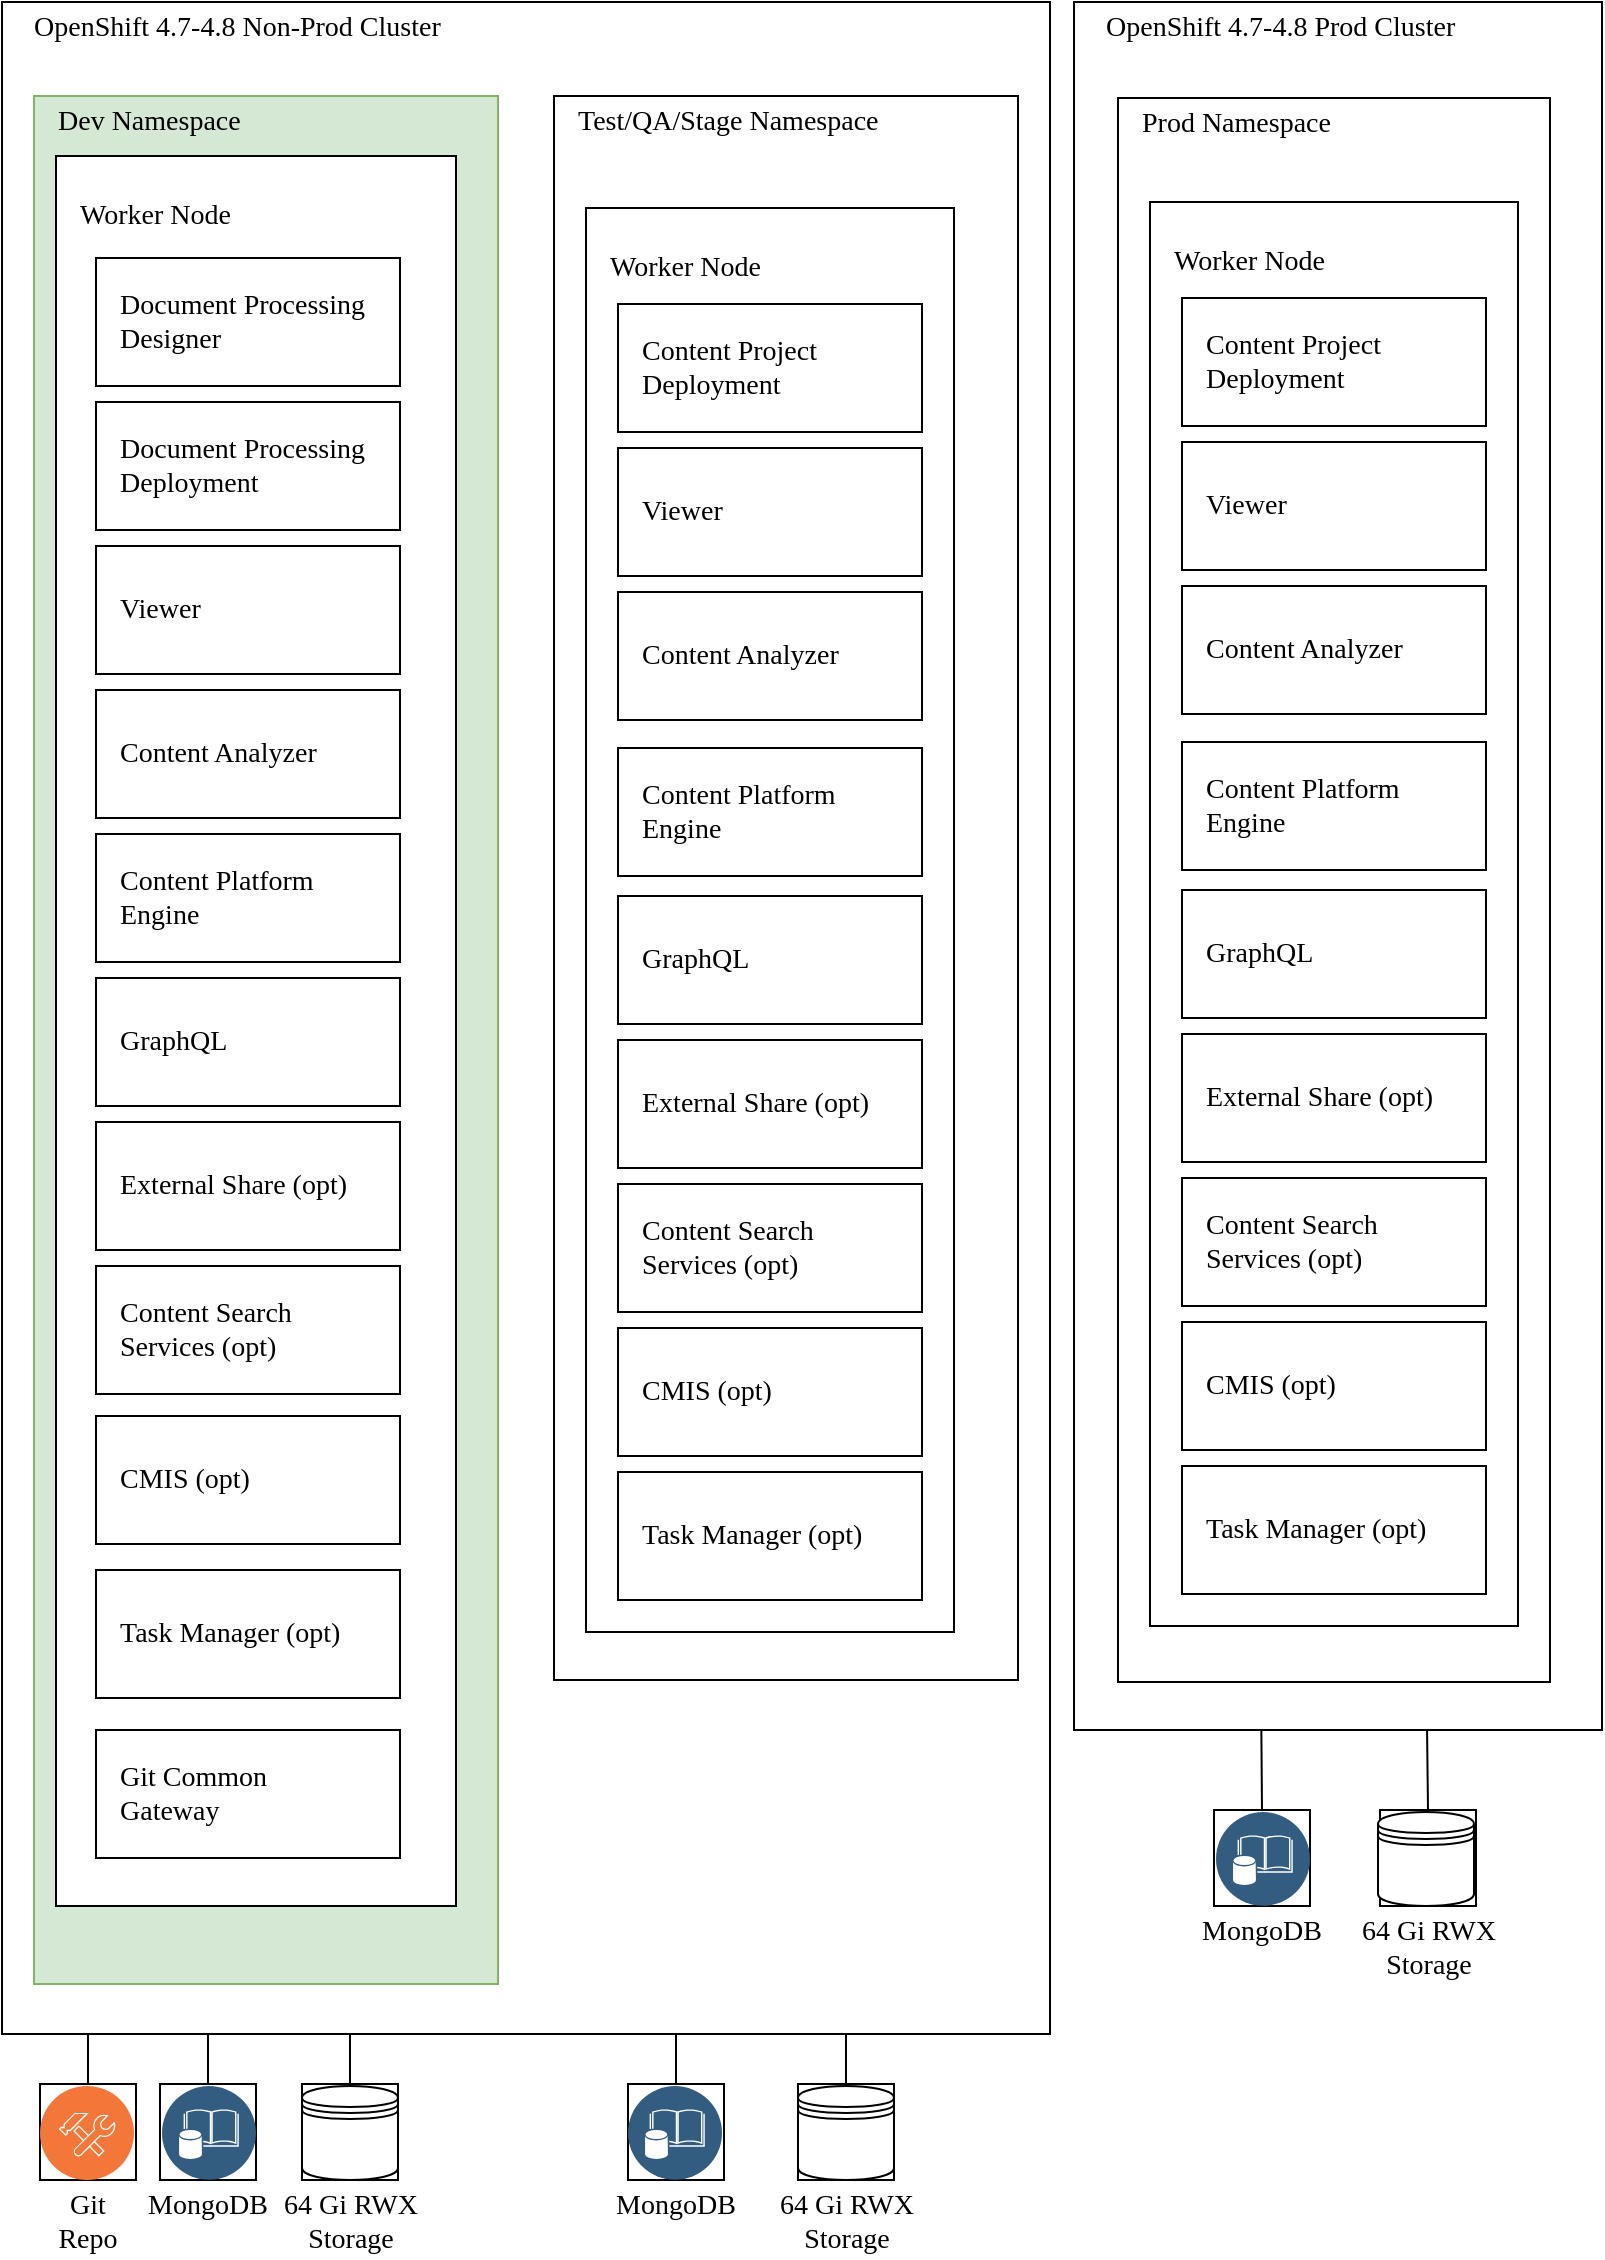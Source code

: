 ﻿<mxfile>
    <diagram id="XcWLXu15TUP_7ZAjLiGf" name="Page-1">
        <mxGraphModel dx="594" dy="560" grid="1" gridSize="8" guides="1" tooltips="1" connect="1" arrows="1" fold="1" page="1" pageScale="1" pageWidth="1169" pageHeight="827" background="#ffffff" math="0" shadow="0">
            <root>
                <MiscDiagram modelType="MiscDiagram" lastModifiedUserId="dbush@ibm.com" description="" lastModified="2022-01-25T15:43:50Z" _id="miscdiagram_SJRMSpBDt" label="Automation Document Processing on OCP" id="0">
                    <mxCell/>
                </MiscDiagram>
                <mxCell id="1" parent="0"/>
                <UserObject placeholders="1" label="64 Gi RWX Storage" Icon-Name="block-storage--alt" id="miscdiagram_SJRMSpBDt_23dyQ8eQTulz">
                    <mxCell style="shape=mxgraph.ibm2mondrian.base;shapeType=ln;shapeLayout=collapsed;colorFamily=cyan;colorBackground=noColor:noColor;html=1;whiteSpace=wrap;metaEdit=1;strokeWidth=1;collapsible=0;recursiveResize=0;expand=0;fontFamily=IBM Plex Sans;fontColor=#000000;fontSize=14;image=;verticalAlign=top;align=center;spacing=0;spacingLeft=0;spacingRight=0;spacingTop=0;spacingBottom=0;verticalLabelPosition=bottom;labelPosition=center;positionText=bottom;container=1;labelWidth=71;" parent="1" vertex="1">
                        <mxGeometry x="174" y="1057" width="48" height="48" as="geometry"/>
                    </mxCell>
                </UserObject>
                <mxCell id="6" value="" style="shape=datastore;whiteSpace=wrap;html=1;" vertex="1" parent="miscdiagram_SJRMSpBDt_23dyQ8eQTulz">
                    <mxGeometry y="1" width="48" height="47" as="geometry"/>
                </mxCell>
                <UserObject placeholders="1" label="MongoDB" Icon-Name="default" id="miscdiagram_SJRMSpBDt_33dyQ8eQEKWY">
                    <mxCell style="shape=mxgraph.ibm2mondrian.base;shapeType=pn;shapeLayout=collapsed;colorFamily=cyan;colorBackground=noColor:noColor;html=1;whiteSpace=wrap;metaEdit=1;strokeWidth=1;collapsible=0;recursiveResize=0;expand=0;fontFamily=IBM Plex Sans;fontColor=#000000;fontSize=14;image=;verticalAlign=top;align=center;spacing=0;spacingLeft=0;spacingRight=0;spacingTop=0;spacingBottom=0;verticalLabelPosition=bottom;labelPosition=center;positionText=bottom;container=1" parent="1" vertex="1">
                        <mxGeometry x="103" y="1057" width="48" height="48" as="geometry"/>
                    </mxCell>
                </UserObject>
                <mxCell id="3" value="" style="aspect=fixed;perimeter=ellipsePerimeter;html=1;align=center;shadow=0;dashed=0;fontColor=#4277BB;labelBackgroundColor=#ffffff;fontSize=12;spacingTop=3;image;image=img/lib/ibm/data/enterprise_data.svg;" parent="miscdiagram_SJRMSpBDt_33dyQ8eQEKWY" vertex="1">
                    <mxGeometry x="1" y="1" width="47" height="47" as="geometry"/>
                </mxCell>
                <UserObject placeholders="1" label="Git Repo" Icon-Name="archive" id="miscdiagram_SJRMSpBDt_43dyQ8eQdAwW">
                    <mxCell style="shape=mxgraph.ibm2mondrian.base;shapeType=ln;shapeLayout=collapsed;colorFamily=cyan;colorBackground=noColor:noColor;html=1;whiteSpace=wrap;metaEdit=1;strokeWidth=1;collapsible=0;recursiveResize=0;expand=0;fontFamily=IBM Plex Sans;fontColor=#000000;fontSize=14;image=;verticalAlign=top;align=center;spacing=0;spacingLeft=0;spacingRight=0;spacingTop=0;spacingBottom=0;verticalLabelPosition=bottom;labelPosition=center;positionText=bottom;container=1" parent="1" vertex="1">
                        <mxGeometry x="43" y="1057" width="48" height="48" as="geometry"/>
                    </mxCell>
                </UserObject>
                <mxCell id="miscdiagram_SJRMSpBDt_53dyQ8eQIuOo" style="edgeStyle=orthogonalEdgeStyle;rounded=1;orthogonalLoop=1;jettySize=auto;html=1;jumpStyle=arc;jumpSize=8;entryX=0.1;entryY=1;entryDx=0;entryDy=0;entryPerimeter=0;" parent="1" source="miscdiagram_SJRMSpBDt_43dyQ8eQdAwW" target="miscdiagram_SJRMSpBDt_183dyQ8eQNOLR" edge="1">
                    <mxGeometry relative="1" as="geometry"/>
                </mxCell>
                <mxCell id="miscdiagram_SJRMSpBDt_63dyQ8eQAOOI" style="edgeStyle=orthogonalEdgeStyle;rounded=1;orthogonalLoop=1;jettySize=auto;html=1;jumpStyle=arc;jumpSize=8;entryX=0.4;entryY=1;entryDx=0;entryDy=0;entryPerimeter=0;" parent="1" source="miscdiagram_SJRMSpBDt_33dyQ8eQEKWY" target="miscdiagram_SJRMSpBDt_183dyQ8eQNOLR" edge="1">
                    <mxGeometry relative="1" as="geometry"/>
                </mxCell>
                <mxCell id="miscdiagram_SJRMSpBDt_73dyQ8eQbeFv" style="edgeStyle=orthogonalEdgeStyle;rounded=1;orthogonalLoop=1;jettySize=auto;html=1;jumpStyle=arc;jumpSize=8;entryX=0.75;entryY=1;entryDx=0;entryDy=0;entryPerimeter=0;" parent="1" source="miscdiagram_SJRMSpBDt_23dyQ8eQTulz" target="miscdiagram_SJRMSpBDt_183dyQ8eQNOLR" edge="1">
                    <mxGeometry relative="1" as="geometry"/>
                </mxCell>
                <UserObject placeholders="1" label="64 Gi RWX Storage" Icon-Name="block-storage--alt" _id="userobject_3apRMGWoN5A" id="miscdiagram_SJRMSpBDt_83dyQ8eQoO37">
                    <mxCell style="shape=mxgraph.ibm2mondrian.base;shapeType=ln;shapeLayout=collapsed;colorFamily=cyan;colorBackground=noColor:noColor;html=1;whiteSpace=wrap;metaEdit=1;strokeWidth=1;collapsible=0;recursiveResize=0;expand=0;fontFamily=IBM Plex Sans;fontColor=#000000;fontSize=14;image=;verticalAlign=top;align=center;spacing=0;spacingLeft=0;spacingRight=0;spacingTop=0;spacingBottom=0;verticalLabelPosition=bottom;labelPosition=center;positionText=bottom;container=1;labelWidth=71;" parent="1" vertex="1">
                        <mxGeometry x="422" y="1057" width="48" height="48" as="geometry"/>
                    </mxCell>
                </UserObject>
                <mxCell id="7" value="" style="shape=datastore;whiteSpace=wrap;html=1;" vertex="1" parent="miscdiagram_SJRMSpBDt_83dyQ8eQoO37">
                    <mxGeometry y="1" width="48" height="47" as="geometry"/>
                </mxCell>
                <UserObject placeholders="1" label="MongoDB" Icon-Name="default" _id="userobject_3apRMGWWkxc" id="miscdiagram_SJRMSpBDt_93dyQ8eQgXHt">
                    <mxCell style="shape=mxgraph.ibm2mondrian.base;shapeType=pn;shapeLayout=collapsed;colorFamily=cyan;colorBackground=noColor:noColor;html=1;whiteSpace=wrap;metaEdit=1;strokeWidth=1;collapsible=0;recursiveResize=0;expand=0;fontFamily=IBM Plex Sans;fontColor=#000000;fontSize=14;image=;verticalAlign=top;align=center;spacing=0;spacingLeft=0;spacingRight=0;spacingTop=0;spacingBottom=0;verticalLabelPosition=bottom;labelPosition=center;positionText=bottom;container=1" parent="1" vertex="1">
                        <mxGeometry x="337" y="1057" width="48" height="48" as="geometry"/>
                    </mxCell>
                </UserObject>
                <mxCell id="4" value="" style="aspect=fixed;perimeter=ellipsePerimeter;html=1;align=center;shadow=0;dashed=0;fontColor=#4277BB;labelBackgroundColor=#ffffff;fontSize=12;spacingTop=3;image;image=img/lib/ibm/data/enterprise_data.svg;" parent="miscdiagram_SJRMSpBDt_93dyQ8eQgXHt" vertex="1">
                    <mxGeometry y="1" width="47" height="47" as="geometry"/>
                </mxCell>
                <mxCell id="miscdiagram_SJRMSpBDt_103dyQ8eQmP31" style="edgeStyle=orthogonalEdgeStyle;rounded=1;orthogonalLoop=1;jettySize=auto;html=1;jumpStyle=arc;jumpSize=8;entryX=0.3;entryY=1;entryDx=0;entryDy=0;entryPerimeter=0;" parent="1" source="miscdiagram_SJRMSpBDt_93dyQ8eQgXHt" target="miscdiagram_SJRMSpBDt_303dyQ8eQ5Lpj" edge="1">
                    <mxGeometry relative="1" as="geometry"/>
                </mxCell>
                <mxCell id="miscdiagram_SJRMSpBDt_113dyQ8eQbuem" style="edgeStyle=orthogonalEdgeStyle;rounded=1;orthogonalLoop=1;jettySize=auto;html=1;jumpStyle=arc;jumpSize=8;entryX=0.668;entryY=1.003;entryDx=0;entryDy=0;entryPerimeter=0;" parent="1" source="miscdiagram_SJRMSpBDt_83dyQ8eQoO37" target="miscdiagram_SJRMSpBDt_303dyQ8eQ5Lpj" edge="1">
                    <mxGeometry relative="1" as="geometry"/>
                </mxCell>
                <UserObject placeholders="1" label="64 Gi RWX Storage" Icon-Name="block-storage--alt" _id="userobject_3apSc9KiG1i" id="miscdiagram_SJRMSpBDt_123dyQ8eQMgog">
                    <mxCell style="shape=mxgraph.ibm2mondrian.base;shapeType=ln;shapeLayout=collapsed;colorFamily=cyan;colorBackground=noColor:noColor;html=1;whiteSpace=wrap;metaEdit=1;strokeWidth=1;collapsible=0;recursiveResize=0;expand=0;fontFamily=IBM Plex Sans;fontColor=#000000;fontSize=14;image=;verticalAlign=top;align=center;spacing=0;spacingLeft=0;spacingRight=0;spacingTop=0;spacingBottom=0;verticalLabelPosition=bottom;labelPosition=center;positionText=bottom;container=1;labelWidth=71;" parent="1" vertex="1">
                        <mxGeometry x="713" y="920" width="48" height="48" as="geometry"/>
                    </mxCell>
                </UserObject>
                <mxCell id="8" value="" style="shape=datastore;whiteSpace=wrap;html=1;" vertex="1" parent="miscdiagram_SJRMSpBDt_123dyQ8eQMgog">
                    <mxGeometry x="-1" y="1" width="48" height="47" as="geometry"/>
                </mxCell>
                <UserObject placeholders="1" label="MongoDB" Icon-Name="default" _id="userobject_3apSc9Kx78s" id="miscdiagram_SJRMSpBDt_133dyQ8eQyiKo">
                    <mxCell style="shape=mxgraph.ibm2mondrian.base;shapeType=pn;shapeLayout=collapsed;colorFamily=cyan;colorBackground=noColor:noColor;html=1;whiteSpace=wrap;metaEdit=1;strokeWidth=1;collapsible=0;recursiveResize=0;expand=0;fontFamily=IBM Plex Sans;fontColor=#000000;fontSize=14;image=;verticalAlign=top;align=center;spacing=0;spacingLeft=0;spacingRight=0;spacingTop=0;spacingBottom=0;verticalLabelPosition=bottom;labelPosition=center;positionText=bottom;container=1" parent="1" vertex="1">
                        <mxGeometry x="630" y="920" width="48" height="48" as="geometry"/>
                    </mxCell>
                </UserObject>
                <mxCell id="5" value="" style="aspect=fixed;perimeter=ellipsePerimeter;html=1;align=center;shadow=0;dashed=0;fontColor=#4277BB;labelBackgroundColor=#ffffff;fontSize=12;spacingTop=3;image;image=img/lib/ibm/data/enterprise_data.svg;" parent="miscdiagram_SJRMSpBDt_133dyQ8eQyiKo" vertex="1">
                    <mxGeometry x="1" y="1" width="47" height="47" as="geometry"/>
                </mxCell>
                <mxCell id="miscdiagram_SJRMSpBDt_143dyQ8eQigQQ" style="edgeStyle=orthogonalEdgeStyle;rounded=1;orthogonalLoop=1;jettySize=auto;html=1;jumpStyle=arc;jumpSize=8;entryX=0.3;entryY=1;entryDx=0;entryDy=0;entryPerimeter=0;" parent="1" source="miscdiagram_SJRMSpBDt_133dyQ8eQyiKo" target="miscdiagram_SJRMSpBDt_433dyQ8eQ85li" edge="1">
                    <mxGeometry relative="1" as="geometry"/>
                </mxCell>
                <mxCell id="miscdiagram_SJRMSpBDt_153dyQ8eQfI1h" style="edgeStyle=orthogonalEdgeStyle;rounded=1;orthogonalLoop=1;jettySize=auto;html=1;jumpStyle=arc;jumpSize=8;entryX=0.75;entryY=1;entryDx=0;entryDy=0;entryPerimeter=0;" parent="1" source="miscdiagram_SJRMSpBDt_123dyQ8eQMgog" target="miscdiagram_SJRMSpBDt_433dyQ8eQ85li" edge="1">
                    <mxGeometry relative="1" as="geometry"/>
                </mxCell>
                <UserObject placeholders="1" label="&lt;span style=&quot;font-family: &amp;#34;ibm plex sans&amp;#34;&quot;&gt;OpenShift 4.7-4.8 Non-Prod Cluster&lt;/span&gt;" Icon-Name="logo--openshift" id="miscdiagram_SJRMSpBDt_163dyQ8eQu5H7">
                    <mxCell style="shape=mxgraph.ibm2mondrian.base;shapeType=pg;shapeLayout=expanded;colorFamily=green;colorBackground=noColor:noColor;strokeWidth=1;html=1;whiteSpace=wrap;metaEdit=1;collapsible=0;recursiveResize=0;expand=0;fontFamily=IBM Plex Sans SmBld;fontSize=14;image=;verticalAlign=top;align=left;spacing=0;spacingLeft=16;spacingRight=16;spacingTop=0;spacingBottom=0;container=1;" parent="1" vertex="1">
                        <mxGeometry x="24" y="16" width="524" height="1016" as="geometry"/>
                    </mxCell>
                </UserObject>
                <UserObject placeholders="1" label="Test/QA/Stage Namespace" Icon-Name="border--none" _id="userobject_364sGXJ9f9r" id="miscdiagram_SJRMSpBDt_303dyQ8eQ5Lpj">
                    <mxCell style="shape=mxgraph.ibm2mondrian.base;shapeType=lg;shapeLayout=expanded;colorFamily=green;colorBackground=noColor:noColor;html=1;whiteSpace=wrap;metaEdit=1;strokeWidth=1;collapsible=0;recursiveResize=0;expand=0;fontFamily=IBM Plex Sans;fontColor=#000000;fontSize=14;image=;verticalAlign=top;align=left;spacing=0;spacingLeft=12;spacingRight=16;spacingTop=0;spacingBottom=0;container=1" parent="miscdiagram_SJRMSpBDt_163dyQ8eQu5H7" vertex="1">
                        <mxGeometry x="276" y="47" width="232" height="792" as="geometry"/>
                    </mxCell>
                </UserObject>
                <UserObject placeholders="1" label="&lt;div&gt;&lt;br&gt;&lt;/div&gt;Worker Node" Icon-Name="cloud-services" _id="userobject_364sGXJiiUp" id="miscdiagram_SJRMSpBDt_313dyQ8eQJH4q">
                    <mxCell style="shape=mxgraph.ibm2mondrian.base;shapeType=lg;shapeLayout=expanded;colorFamily=blue;colorBackground=noColor:noColor;html=1;whiteSpace=wrap;metaEdit=1;strokeWidth=1;collapsible=0;recursiveResize=0;expand=0;fontFamily=IBM Plex Sans;fontColor=#000000;fontSize=14;image=;verticalAlign=top;align=left;spacing=0;spacingLeft=12;spacingRight=16;spacingTop=0;spacingBottom=0;container=1" parent="miscdiagram_SJRMSpBDt_303dyQ8eQ5Lpj" vertex="1">
                        <mxGeometry x="16" y="56" width="184" height="712" as="geometry"/>
                    </mxCell>
                </UserObject>
                <UserObject placeholders="1" label="Content Project Deployment" Icon-Name="cube" _id="userobject_3apQcVnC9td" id="miscdiagram_SJRMSpBDt_323dyQ8eQrwTu">
                    <mxCell style="shape=mxgraph.ibm2mondrian.base;shapeType=lg;shapeLayout=expanded;colorFamily=green;colorBackground=noColor:noColor;html=1;whiteSpace=wrap;metaEdit=1;strokeWidth=1;collapsible=0;recursiveResize=0;expand=0;fontFamily=IBM Plex Sans;fontColor=#000000;fontSize=14;image=;verticalAlign=middle;align=left;spacing=0;spacingLeft=12;spacingRight=16;spacingTop=0;spacingBottom=0;container=1" parent="miscdiagram_SJRMSpBDt_313dyQ8eQJH4q" vertex="1">
                        <mxGeometry x="16" y="48" width="152" height="64" as="geometry"/>
                    </mxCell>
                </UserObject>
                <UserObject placeholders="1" label="Viewer" Icon-Name="cube" _id="userobject_3apQcVnudOW" id="miscdiagram_SJRMSpBDt_333dyQ8eQ8mIS">
                    <mxCell style="shape=mxgraph.ibm2mondrian.base;shapeType=lg;shapeLayout=expanded;colorFamily=green;colorBackground=noColor:noColor;html=1;whiteSpace=wrap;metaEdit=1;strokeWidth=1;collapsible=0;recursiveResize=0;expand=0;fontFamily=IBM Plex Sans;fontColor=#000000;fontSize=14;image=;verticalAlign=middle;align=left;spacing=0;spacingLeft=12;spacingRight=16;spacingTop=0;spacingBottom=0;container=1" parent="miscdiagram_SJRMSpBDt_313dyQ8eQJH4q" vertex="1">
                        <mxGeometry x="16" y="120" width="152" height="64" as="geometry"/>
                    </mxCell>
                </UserObject>
                <UserObject placeholders="1" label="Content Analyzer" Icon-Name="cube" _id="userobject_3apQcVoLvL0" id="miscdiagram_SJRMSpBDt_343dyQ8eQotst">
                    <mxCell style="shape=mxgraph.ibm2mondrian.base;shapeType=lg;shapeLayout=expanded;colorFamily=green;colorBackground=noColor:noColor;html=1;whiteSpace=wrap;metaEdit=1;strokeWidth=1;collapsible=0;recursiveResize=0;expand=0;fontFamily=IBM Plex Sans;fontColor=#000000;fontSize=14;image=;verticalAlign=middle;align=left;spacing=0;spacingLeft=12;spacingRight=16;spacingTop=0;spacingBottom=0;container=1" parent="miscdiagram_SJRMSpBDt_313dyQ8eQJH4q" vertex="1">
                        <mxGeometry x="16" y="192" width="152" height="64" as="geometry"/>
                    </mxCell>
                </UserObject>
                <UserObject placeholders="1" label="Content Platform Engine" Icon-Name="cube" _id="userobject_3apQcVomBbM" id="miscdiagram_SJRMSpBDt_353dyQ8eQ6K8t">
                    <mxCell style="shape=mxgraph.ibm2mondrian.base;shapeType=lg;shapeLayout=expanded;colorFamily=green;colorBackground=noColor:noColor;html=1;whiteSpace=wrap;metaEdit=1;strokeWidth=1;collapsible=0;recursiveResize=0;expand=0;fontFamily=IBM Plex Sans;fontColor=#000000;fontSize=14;image=;verticalAlign=middle;align=left;spacing=0;spacingLeft=12;spacingRight=16;spacingTop=0;spacingBottom=0;container=1" parent="miscdiagram_SJRMSpBDt_313dyQ8eQJH4q" vertex="1">
                        <mxGeometry x="16" y="270" width="152" height="64" as="geometry"/>
                    </mxCell>
                </UserObject>
                <UserObject placeholders="1" label="GraphQL" Icon-Name="cube" _id="userobject_3apQcVon9XT" id="miscdiagram_SJRMSpBDt_363dyQ8eQAEFn">
                    <mxCell style="shape=mxgraph.ibm2mondrian.base;shapeType=lg;shapeLayout=expanded;colorFamily=green;colorBackground=noColor:noColor;html=1;whiteSpace=wrap;metaEdit=1;strokeWidth=1;collapsible=0;recursiveResize=0;expand=0;fontFamily=IBM Plex Sans;fontColor=#000000;fontSize=14;image=;verticalAlign=middle;align=left;spacing=0;spacingLeft=12;spacingRight=16;spacingTop=0;spacingBottom=0;container=1" parent="miscdiagram_SJRMSpBDt_313dyQ8eQJH4q" vertex="1">
                        <mxGeometry x="16" y="344" width="152" height="64" as="geometry"/>
                    </mxCell>
                </UserObject>
                <UserObject placeholders="1" label="External Share (opt)" Icon-Name="cube" _id="userobject_3apQcVoJ0Qn" id="miscdiagram_SJRMSpBDt_373dyQ8eQenhk">
                    <mxCell style="shape=mxgraph.ibm2mondrian.base;shapeType=lg;shapeLayout=expanded;colorFamily=green;colorBackground=noColor:noColor;html=1;whiteSpace=wrap;metaEdit=1;strokeWidth=1;collapsible=0;recursiveResize=0;expand=0;fontFamily=IBM Plex Sans;fontColor=#000000;fontSize=14;image=;verticalAlign=middle;align=left;spacing=0;spacingLeft=12;spacingRight=16;spacingTop=0;spacingBottom=0;container=1" parent="miscdiagram_SJRMSpBDt_313dyQ8eQJH4q" vertex="1">
                        <mxGeometry x="16" y="416" width="152" height="64" as="geometry"/>
                    </mxCell>
                </UserObject>
                <UserObject placeholders="1" label="Content Search Services (opt)" Icon-Name="cube" _id="userobject_3apQcVow3PO" id="miscdiagram_SJRMSpBDt_383dyQ8eQVVRo">
                    <mxCell style="shape=mxgraph.ibm2mondrian.base;shapeType=lg;shapeLayout=expanded;colorFamily=green;colorBackground=noColor:noColor;html=1;whiteSpace=wrap;metaEdit=1;strokeWidth=1;collapsible=0;recursiveResize=0;expand=0;fontFamily=IBM Plex Sans;fontColor=#000000;fontSize=14;image=;verticalAlign=middle;align=left;spacing=0;spacingLeft=12;spacingRight=16;spacingTop=0;spacingBottom=0;container=1" parent="miscdiagram_SJRMSpBDt_313dyQ8eQJH4q" vertex="1">
                        <mxGeometry x="16" y="488" width="152" height="64" as="geometry"/>
                    </mxCell>
                </UserObject>
                <UserObject placeholders="1" label="CMIS (opt)" Icon-Name="cube" _id="userobject_3apQcVo5M7j" id="miscdiagram_SJRMSpBDt_393dyQ8eQqXN5">
                    <mxCell style="shape=mxgraph.ibm2mondrian.base;shapeType=lg;shapeLayout=expanded;colorFamily=green;colorBackground=noColor:noColor;html=1;whiteSpace=wrap;metaEdit=1;strokeWidth=1;collapsible=0;recursiveResize=0;expand=0;fontFamily=IBM Plex Sans;fontColor=#000000;fontSize=14;image=;verticalAlign=middle;align=left;spacing=0;spacingLeft=12;spacingRight=16;spacingTop=0;spacingBottom=0;container=1" parent="miscdiagram_SJRMSpBDt_313dyQ8eQJH4q" vertex="1">
                        <mxGeometry x="16" y="560" width="152" height="64" as="geometry"/>
                    </mxCell>
                </UserObject>
                <UserObject placeholders="1" label="Task Manager (opt)" Icon-Name="cube" _id="userobject_3apQcVo7I2g" id="miscdiagram_SJRMSpBDt_403dyQ8eQWRrk">
                    <mxCell style="shape=mxgraph.ibm2mondrian.base;shapeType=lg;shapeLayout=expanded;colorFamily=green;colorBackground=noColor:noColor;html=1;whiteSpace=wrap;metaEdit=1;strokeWidth=1;collapsible=0;recursiveResize=0;expand=0;fontFamily=IBM Plex Sans;fontColor=#000000;fontSize=14;image=;verticalAlign=middle;align=left;spacing=0;spacingLeft=12;spacingRight=16;spacingTop=0;spacingBottom=0;container=1" parent="miscdiagram_SJRMSpBDt_313dyQ8eQJH4q" vertex="1">
                        <mxGeometry x="16" y="632" width="152" height="64" as="geometry"/>
                    </mxCell>
                </UserObject>
                <UserObject placeholders="1" label="Dev Namespace" Icon-Name="border--none" id="miscdiagram_SJRMSpBDt_173dyQ8eQpiRh">
                    <mxCell style="shape=mxgraph.ibm2mondrian.base;shapeType=lg;shapeLayout=expanded;colorFamily=green;colorBackground=noColor:noColor;html=1;whiteSpace=wrap;metaEdit=1;strokeWidth=1;collapsible=0;recursiveResize=0;expand=0;fontFamily=IBM Plex Sans;fontSize=14;image=;verticalAlign=top;align=left;spacing=0;spacingLeft=12;spacingRight=16;spacingTop=0;spacingBottom=0;container=1;fillColor=#d5e8d4;strokeColor=#82b366;" parent="miscdiagram_SJRMSpBDt_163dyQ8eQu5H7" vertex="1">
                        <mxGeometry x="16" y="47" width="232" height="944" as="geometry"/>
                    </mxCell>
                </UserObject>
                <UserObject placeholders="1" label="&lt;div&gt;&lt;br&gt;&lt;/div&gt;Worker Node" Icon-Name="cloud-services" id="miscdiagram_SJRMSpBDt_183dyQ8eQNOLR">
                    <mxCell style="shape=mxgraph.ibm2mondrian.base;shapeType=lg;shapeLayout=expanded;colorFamily=blue;colorBackground=noColor:noColor;html=1;whiteSpace=wrap;metaEdit=1;strokeWidth=1;collapsible=0;recursiveResize=0;expand=0;fontFamily=IBM Plex Sans;fontColor=#000000;fontSize=14;image=;verticalAlign=top;align=left;spacing=0;spacingLeft=12;spacingRight=16;spacingTop=0;spacingBottom=0;container=1" parent="miscdiagram_SJRMSpBDt_173dyQ8eQpiRh" vertex="1">
                        <mxGeometry x="11" y="30" width="200" height="875" as="geometry"/>
                    </mxCell>
                </UserObject>
                <UserObject placeholders="1" label="Document Processing Designer" Icon-Name="cube" _id="userobject_3667dpUiJf2" id="miscdiagram_SJRMSpBDt_193dyQ8eQT9q7">
                    <mxCell style="shape=mxgraph.ibm2mondrian.base;shapeType=lg;shapeLayout=expanded;colorFamily=green;colorBackground=noColor:noColor;html=1;whiteSpace=wrap;metaEdit=1;strokeWidth=1;collapsible=0;recursiveResize=0;expand=0;fontFamily=IBM Plex Sans;fontColor=#000000;fontSize=14;image=;verticalAlign=middle;align=left;spacing=0;spacingLeft=12;spacingRight=16;spacingTop=0;spacingBottom=0;container=1" parent="miscdiagram_SJRMSpBDt_183dyQ8eQNOLR" vertex="1">
                        <mxGeometry x="20" y="51" width="152" height="64" as="geometry"/>
                    </mxCell>
                </UserObject>
                <UserObject placeholders="1" label="Document Processing Deployment" Icon-Name="cube" _id="userobject_3667mdD737Q" id="miscdiagram_SJRMSpBDt_203dyQ8eQCKjT">
                    <mxCell style="shape=mxgraph.ibm2mondrian.base;shapeType=lg;shapeLayout=expanded;colorFamily=green;colorBackground=noColor:noColor;html=1;whiteSpace=wrap;metaEdit=1;strokeWidth=1;collapsible=0;recursiveResize=0;expand=0;fontFamily=IBM Plex Sans;fontColor=#000000;fontSize=14;image=;verticalAlign=middle;align=left;spacing=0;spacingLeft=12;spacingRight=16;spacingTop=0;spacingBottom=0;container=1" parent="miscdiagram_SJRMSpBDt_183dyQ8eQNOLR" vertex="1">
                        <mxGeometry x="20" y="123" width="152" height="64" as="geometry"/>
                    </mxCell>
                </UserObject>
                <UserObject placeholders="1" label="Git Common Gateway" Icon-Name="cube" _id="userobject_3667Aq2Y8bL" id="miscdiagram_SJRMSpBDt_213dyQ8eQbRYQ">
                    <mxCell style="shape=mxgraph.ibm2mondrian.base;shapeType=lg;shapeLayout=expanded;colorFamily=green;colorBackground=noColor:noColor;html=1;whiteSpace=wrap;metaEdit=1;strokeWidth=1;collapsible=0;recursiveResize=0;expand=0;fontFamily=IBM Plex Sans;fontColor=#000000;fontSize=14;image=;verticalAlign=middle;align=left;spacing=0;spacingLeft=12;spacingRight=16;spacingTop=0;spacingBottom=0;container=1" parent="miscdiagram_SJRMSpBDt_183dyQ8eQNOLR" vertex="1">
                        <mxGeometry x="20" y="787" width="152" height="64" as="geometry"/>
                    </mxCell>
                </UserObject>
                <UserObject placeholders="1" label="Viewer" Icon-Name="cube" _id="userobject_3apN7eYAaAO" id="miscdiagram_SJRMSpBDt_223dyQ8eQWTr5">
                    <mxCell style="shape=mxgraph.ibm2mondrian.base;shapeType=lg;shapeLayout=expanded;colorFamily=green;colorBackground=noColor:noColor;html=1;whiteSpace=wrap;metaEdit=1;strokeWidth=1;collapsible=0;recursiveResize=0;expand=0;fontFamily=IBM Plex Sans;fontColor=#000000;fontSize=14;image=;verticalAlign=middle;align=left;spacing=0;spacingLeft=12;spacingRight=16;spacingTop=0;spacingBottom=0;container=1" parent="miscdiagram_SJRMSpBDt_183dyQ8eQNOLR" vertex="1">
                        <mxGeometry x="20" y="195" width="152" height="64" as="geometry"/>
                    </mxCell>
                </UserObject>
                <UserObject placeholders="1" label="Content Analyzer" Icon-Name="cube" _id="userobject_3apNd4qO9rA" id="miscdiagram_SJRMSpBDt_233dyQ8eQE3j8">
                    <mxCell style="shape=mxgraph.ibm2mondrian.base;shapeType=lg;shapeLayout=expanded;colorFamily=green;colorBackground=noColor:noColor;html=1;whiteSpace=wrap;metaEdit=1;strokeWidth=1;collapsible=0;recursiveResize=0;expand=0;fontFamily=IBM Plex Sans;fontColor=#000000;fontSize=14;image=;verticalAlign=middle;align=left;spacing=0;spacingLeft=12;spacingRight=16;spacingTop=0;spacingBottom=0;container=1" parent="miscdiagram_SJRMSpBDt_183dyQ8eQNOLR" vertex="1">
                        <mxGeometry x="20" y="267" width="152" height="64" as="geometry"/>
                    </mxCell>
                </UserObject>
                <UserObject placeholders="1" label="Content Platform Engine" Icon-Name="cube" _id="userobject_3apNjEzNnwo" id="miscdiagram_SJRMSpBDt_243dyQ8eQ2AbW">
                    <mxCell style="shape=mxgraph.ibm2mondrian.base;shapeType=lg;shapeLayout=expanded;colorFamily=green;colorBackground=noColor:noColor;html=1;whiteSpace=wrap;metaEdit=1;strokeWidth=1;collapsible=0;recursiveResize=0;expand=0;fontFamily=IBM Plex Sans;fontColor=#000000;fontSize=14;image=;verticalAlign=middle;align=left;spacing=0;spacingLeft=12;spacingRight=16;spacingTop=0;spacingBottom=0;container=1" parent="miscdiagram_SJRMSpBDt_183dyQ8eQNOLR" vertex="1">
                        <mxGeometry x="20" y="339" width="152" height="64" as="geometry"/>
                    </mxCell>
                </UserObject>
                <UserObject placeholders="1" label="GraphQL" Icon-Name="cube" _id="userobject_3apNpGCXvwk" id="miscdiagram_SJRMSpBDt_253dyQ8eQVPTH">
                    <mxCell style="shape=mxgraph.ibm2mondrian.base;shapeType=lg;shapeLayout=expanded;colorFamily=green;colorBackground=noColor:noColor;html=1;whiteSpace=wrap;metaEdit=1;strokeWidth=1;collapsible=0;recursiveResize=0;expand=0;fontFamily=IBM Plex Sans;fontColor=#000000;fontSize=14;image=;verticalAlign=middle;align=left;spacing=0;spacingLeft=12;spacingRight=16;spacingTop=0;spacingBottom=0;container=1" parent="miscdiagram_SJRMSpBDt_183dyQ8eQNOLR" vertex="1">
                        <mxGeometry x="20" y="411" width="152" height="64" as="geometry"/>
                    </mxCell>
                </UserObject>
                <UserObject placeholders="1" label="External Share (opt)" Icon-Name="cube" _id="userobject_3apNDbg02Tk" id="miscdiagram_SJRMSpBDt_263dyQ8eQOiID">
                    <mxCell style="shape=mxgraph.ibm2mondrian.base;shapeType=lg;shapeLayout=expanded;colorFamily=green;colorBackground=noColor:noColor;html=1;whiteSpace=wrap;metaEdit=1;strokeWidth=1;collapsible=0;recursiveResize=0;expand=0;fontFamily=IBM Plex Sans;fontColor=#000000;fontSize=14;image=;verticalAlign=middle;align=left;spacing=0;spacingLeft=12;spacingRight=16;spacingTop=0;spacingBottom=0;container=1" parent="miscdiagram_SJRMSpBDt_183dyQ8eQNOLR" vertex="1">
                        <mxGeometry x="20" y="483" width="152" height="64" as="geometry"/>
                    </mxCell>
                </UserObject>
                <UserObject placeholders="1" label="Content Search Services (opt)" Icon-Name="cube" _id="userobject_3apNN4nt17V" id="miscdiagram_SJRMSpBDt_273dyQ8eQz4eQ">
                    <mxCell style="shape=mxgraph.ibm2mondrian.base;shapeType=lg;shapeLayout=expanded;colorFamily=green;colorBackground=noColor:noColor;html=1;whiteSpace=wrap;metaEdit=1;strokeWidth=1;collapsible=0;recursiveResize=0;expand=0;fontFamily=IBM Plex Sans;fontColor=#000000;fontSize=14;image=;verticalAlign=middle;align=left;spacing=0;spacingLeft=12;spacingRight=16;spacingTop=0;spacingBottom=0;container=1" parent="miscdiagram_SJRMSpBDt_183dyQ8eQNOLR" vertex="1">
                        <mxGeometry x="20" y="555" width="152" height="64" as="geometry"/>
                    </mxCell>
                </UserObject>
                <UserObject placeholders="1" label="CMIS (opt)" Icon-Name="cube" _id="userobject_3apO7n0D6iU" id="miscdiagram_SJRMSpBDt_283dyQ8eQOJiT">
                    <mxCell style="shape=mxgraph.ibm2mondrian.base;shapeType=lg;shapeLayout=expanded;colorFamily=green;colorBackground=noColor:noColor;html=1;whiteSpace=wrap;metaEdit=1;strokeWidth=1;collapsible=0;recursiveResize=0;expand=0;fontFamily=IBM Plex Sans;fontColor=#000000;fontSize=14;image=;verticalAlign=middle;align=left;spacing=0;spacingLeft=12;spacingRight=16;spacingTop=0;spacingBottom=0;container=1" parent="miscdiagram_SJRMSpBDt_183dyQ8eQNOLR" vertex="1">
                        <mxGeometry x="20" y="630" width="152" height="64" as="geometry"/>
                    </mxCell>
                </UserObject>
                <UserObject placeholders="1" label="Task Manager (opt)" Icon-Name="cube" _id="userobject_3apOczW1pgS" id="miscdiagram_SJRMSpBDt_293dyQ8eQ3k7Z">
                    <mxCell style="shape=mxgraph.ibm2mondrian.base;shapeType=lg;shapeLayout=expanded;colorFamily=green;colorBackground=noColor:noColor;html=1;whiteSpace=wrap;metaEdit=1;strokeWidth=1;collapsible=0;recursiveResize=0;expand=0;fontFamily=IBM Plex Sans;fontColor=#000000;fontSize=14;image=;verticalAlign=middle;align=left;spacing=0;spacingLeft=12;spacingRight=16;spacingTop=0;spacingBottom=0;container=1" parent="miscdiagram_SJRMSpBDt_183dyQ8eQNOLR" vertex="1">
                        <mxGeometry x="20" y="707" width="152" height="64" as="geometry"/>
                    </mxCell>
                </UserObject>
                <UserObject placeholders="1" label="&lt;span style=&quot;font-family: &amp;#34;ibm plex sans&amp;#34;&quot;&gt;OpenShift 4.7-4.8 Prod Cluster&lt;/span&gt;" Icon-Name="logo--openshift" _id="userobject_3dwCAeXCcHW" id="miscdiagram_SJRMSpBDt_413dyQ8eQ62re">
                    <mxCell style="shape=mxgraph.ibm2mondrian.base;shapeType=pg;shapeLayout=expanded;colorFamily=green;colorBackground=noColor:noColor;strokeWidth=1;html=1;whiteSpace=wrap;metaEdit=1;collapsible=0;recursiveResize=0;expand=0;fontFamily=IBM Plex Sans SmBld;fontColor=#000000;fontSize=14;image=;verticalAlign=top;align=left;spacing=0;spacingLeft=16;spacingRight=16;spacingTop=0;spacingBottom=0;container=1" parent="1" vertex="1">
                        <mxGeometry x="560" y="16" width="264" height="864" as="geometry"/>
                    </mxCell>
                </UserObject>
                <UserObject placeholders="1" label="Prod Namespace" Icon-Name="border--none" _id="userobject_365Ft8IL3wn" id="miscdiagram_SJRMSpBDt_423dyQ8eQjcnb">
                    <mxCell style="shape=mxgraph.ibm2mondrian.base;shapeType=lg;shapeLayout=expanded;colorFamily=green;colorBackground=noColor:noColor;html=1;whiteSpace=wrap;metaEdit=1;strokeWidth=1;collapsible=0;recursiveResize=0;expand=0;fontFamily=IBM Plex Sans;fontColor=#000000;fontSize=14;image=;verticalAlign=top;align=left;spacing=0;spacingLeft=12;spacingRight=16;spacingTop=0;spacingBottom=0;container=1" parent="miscdiagram_SJRMSpBDt_413dyQ8eQ62re" vertex="1">
                        <mxGeometry x="22" y="48" width="216" height="792" as="geometry"/>
                    </mxCell>
                </UserObject>
                <UserObject placeholders="1" label="&lt;div&gt;&lt;br&gt;&lt;/div&gt;Worker Node" Icon-Name="cloud-services" _id="userobject_3apS309pqmU" id="miscdiagram_SJRMSpBDt_433dyQ8eQ85li">
                    <mxCell style="shape=mxgraph.ibm2mondrian.base;shapeType=lg;shapeLayout=expanded;colorFamily=blue;colorBackground=noColor:noColor;html=1;whiteSpace=wrap;metaEdit=1;strokeWidth=1;collapsible=0;recursiveResize=0;expand=0;fontFamily=IBM Plex Sans;fontColor=#000000;fontSize=14;image=;verticalAlign=top;align=left;spacing=0;spacingLeft=12;spacingRight=16;spacingTop=0;spacingBottom=0;container=1" parent="miscdiagram_SJRMSpBDt_423dyQ8eQjcnb" vertex="1">
                        <mxGeometry x="16" y="52" width="184" height="712" as="geometry"/>
                    </mxCell>
                </UserObject>
                <UserObject placeholders="1" label="Content Project Deployment" Icon-Name="cube" _id="userobject_3apS309Lsbz" id="miscdiagram_SJRMSpBDt_443dyQ8eQN78J">
                    <mxCell style="shape=mxgraph.ibm2mondrian.base;shapeType=lg;shapeLayout=expanded;colorFamily=green;colorBackground=noColor:noColor;html=1;whiteSpace=wrap;metaEdit=1;strokeWidth=1;collapsible=0;recursiveResize=0;expand=0;fontFamily=IBM Plex Sans;fontColor=#000000;fontSize=14;image=;verticalAlign=middle;align=left;spacing=0;spacingLeft=12;spacingRight=16;spacingTop=0;spacingBottom=0;container=1" parent="miscdiagram_SJRMSpBDt_433dyQ8eQ85li" vertex="1">
                        <mxGeometry x="16" y="48" width="152" height="64" as="geometry"/>
                    </mxCell>
                </UserObject>
                <UserObject placeholders="1" label="Viewer" Icon-Name="cube" _id="userobject_3apS309089J" id="miscdiagram_SJRMSpBDt_453dyQ8eQnqsw">
                    <mxCell style="shape=mxgraph.ibm2mondrian.base;shapeType=lg;shapeLayout=expanded;colorFamily=green;colorBackground=noColor:noColor;html=1;whiteSpace=wrap;metaEdit=1;strokeWidth=1;collapsible=0;recursiveResize=0;expand=0;fontFamily=IBM Plex Sans;fontColor=#000000;fontSize=14;image=;verticalAlign=middle;align=left;spacing=0;spacingLeft=12;spacingRight=16;spacingTop=0;spacingBottom=0;container=1" parent="miscdiagram_SJRMSpBDt_433dyQ8eQ85li" vertex="1">
                        <mxGeometry x="16" y="120" width="152" height="64" as="geometry"/>
                    </mxCell>
                </UserObject>
                <UserObject placeholders="1" label="Content Analyzer" Icon-Name="cube" _id="userobject_3apS309RkQX" id="miscdiagram_SJRMSpBDt_463dyQ8eQjedp">
                    <mxCell style="shape=mxgraph.ibm2mondrian.base;shapeType=lg;shapeLayout=expanded;colorFamily=green;colorBackground=noColor:noColor;html=1;whiteSpace=wrap;metaEdit=1;strokeWidth=1;collapsible=0;recursiveResize=0;expand=0;fontFamily=IBM Plex Sans;fontColor=#000000;fontSize=14;image=;verticalAlign=middle;align=left;spacing=0;spacingLeft=12;spacingRight=16;spacingTop=0;spacingBottom=0;container=1" parent="miscdiagram_SJRMSpBDt_433dyQ8eQ85li" vertex="1">
                        <mxGeometry x="16" y="192" width="152" height="64" as="geometry"/>
                    </mxCell>
                </UserObject>
                <UserObject placeholders="1" label="Content Platform Engine" Icon-Name="cube" _id="userobject_3apS30956VR" id="miscdiagram_SJRMSpBDt_473dyQ8eQzqak">
                    <mxCell style="shape=mxgraph.ibm2mondrian.base;shapeType=lg;shapeLayout=expanded;colorFamily=green;colorBackground=noColor:noColor;html=1;whiteSpace=wrap;metaEdit=1;strokeWidth=1;collapsible=0;recursiveResize=0;expand=0;fontFamily=IBM Plex Sans;fontColor=#000000;fontSize=14;image=;verticalAlign=middle;align=left;spacing=0;spacingLeft=12;spacingRight=16;spacingTop=0;spacingBottom=0;container=1" parent="miscdiagram_SJRMSpBDt_433dyQ8eQ85li" vertex="1">
                        <mxGeometry x="16" y="270" width="152" height="64" as="geometry"/>
                    </mxCell>
                </UserObject>
                <UserObject placeholders="1" label="GraphQL" Icon-Name="cube" _id="userobject_3apS309bTbl" id="miscdiagram_SJRMSpBDt_483dyQ8eQM2LD">
                    <mxCell style="shape=mxgraph.ibm2mondrian.base;shapeType=lg;shapeLayout=expanded;colorFamily=green;colorBackground=noColor:noColor;html=1;whiteSpace=wrap;metaEdit=1;strokeWidth=1;collapsible=0;recursiveResize=0;expand=0;fontFamily=IBM Plex Sans;fontColor=#000000;fontSize=14;image=;verticalAlign=middle;align=left;spacing=0;spacingLeft=12;spacingRight=16;spacingTop=0;spacingBottom=0;container=1" parent="miscdiagram_SJRMSpBDt_433dyQ8eQ85li" vertex="1">
                        <mxGeometry x="16" y="344" width="152" height="64" as="geometry"/>
                    </mxCell>
                </UserObject>
                <UserObject placeholders="1" label="External Share (opt)" Icon-Name="cube" _id="userobject_3apS30aB88y" id="miscdiagram_SJRMSpBDt_493dyQ8eQeAsV">
                    <mxCell style="shape=mxgraph.ibm2mondrian.base;shapeType=lg;shapeLayout=expanded;colorFamily=green;colorBackground=noColor:noColor;html=1;whiteSpace=wrap;metaEdit=1;strokeWidth=1;collapsible=0;recursiveResize=0;expand=0;fontFamily=IBM Plex Sans;fontColor=#000000;fontSize=14;image=;verticalAlign=middle;align=left;spacing=0;spacingLeft=12;spacingRight=16;spacingTop=0;spacingBottom=0;container=1" parent="miscdiagram_SJRMSpBDt_433dyQ8eQ85li" vertex="1">
                        <mxGeometry x="16" y="416" width="152" height="64" as="geometry"/>
                    </mxCell>
                </UserObject>
                <UserObject placeholders="1" label="Content Search Services (opt)" Icon-Name="cube" _id="userobject_3apS30abRga" id="miscdiagram_SJRMSpBDt_503dyQ8eQ2CJ9">
                    <mxCell style="shape=mxgraph.ibm2mondrian.base;shapeType=lg;shapeLayout=expanded;colorFamily=green;colorBackground=noColor:noColor;html=1;whiteSpace=wrap;metaEdit=1;strokeWidth=1;collapsible=0;recursiveResize=0;expand=0;fontFamily=IBM Plex Sans;fontColor=#000000;fontSize=14;image=;verticalAlign=middle;align=left;spacing=0;spacingLeft=12;spacingRight=16;spacingTop=0;spacingBottom=0;container=1" parent="miscdiagram_SJRMSpBDt_433dyQ8eQ85li" vertex="1">
                        <mxGeometry x="16" y="488" width="152" height="64" as="geometry"/>
                    </mxCell>
                </UserObject>
                <UserObject placeholders="1" label="CMIS (opt)" Icon-Name="cube" _id="userobject_3apS30aYzSy" id="miscdiagram_SJRMSpBDt_513dyQ8eQcYo5">
                    <mxCell style="shape=mxgraph.ibm2mondrian.base;shapeType=lg;shapeLayout=expanded;colorFamily=green;colorBackground=noColor:noColor;html=1;whiteSpace=wrap;metaEdit=1;strokeWidth=1;collapsible=0;recursiveResize=0;expand=0;fontFamily=IBM Plex Sans;fontColor=#000000;fontSize=14;image=;verticalAlign=middle;align=left;spacing=0;spacingLeft=12;spacingRight=16;spacingTop=0;spacingBottom=0;container=1" parent="miscdiagram_SJRMSpBDt_433dyQ8eQ85li" vertex="1">
                        <mxGeometry x="16" y="560" width="152" height="64" as="geometry"/>
                    </mxCell>
                </UserObject>
                <UserObject placeholders="1" label="Task Manager (opt)" Icon-Name="cube" _id="userobject_3apS30aGzPr" id="miscdiagram_SJRMSpBDt_523dyQ8eQ7RZ0">
                    <mxCell style="shape=mxgraph.ibm2mondrian.base;shapeType=lg;shapeLayout=expanded;colorFamily=green;colorBackground=noColor:noColor;html=1;whiteSpace=wrap;metaEdit=1;strokeWidth=1;collapsible=0;recursiveResize=0;expand=0;fontFamily=IBM Plex Sans;fontColor=#000000;fontSize=14;image=;verticalAlign=middle;align=left;spacing=0;spacingLeft=12;spacingRight=16;spacingTop=0;spacingBottom=0;container=1" parent="miscdiagram_SJRMSpBDt_433dyQ8eQ85li" vertex="1">
                        <mxGeometry x="16" y="632" width="152" height="64" as="geometry"/>
                    </mxCell>
                </UserObject>
                <mxCell id="2" value="" style="aspect=fixed;perimeter=ellipsePerimeter;html=1;align=center;shadow=0;dashed=0;fontColor=#4277BB;labelBackgroundColor=#ffffff;fontSize=12;spacingTop=3;image;image=img/lib/ibm/devops/configuration_management.svg;" parent="1" vertex="1">
                    <mxGeometry x="43" y="1058" width="47" height="47" as="geometry"/>
                </mxCell>
            </root>
        </mxGraphModel>
    </diagram>
</mxfile>